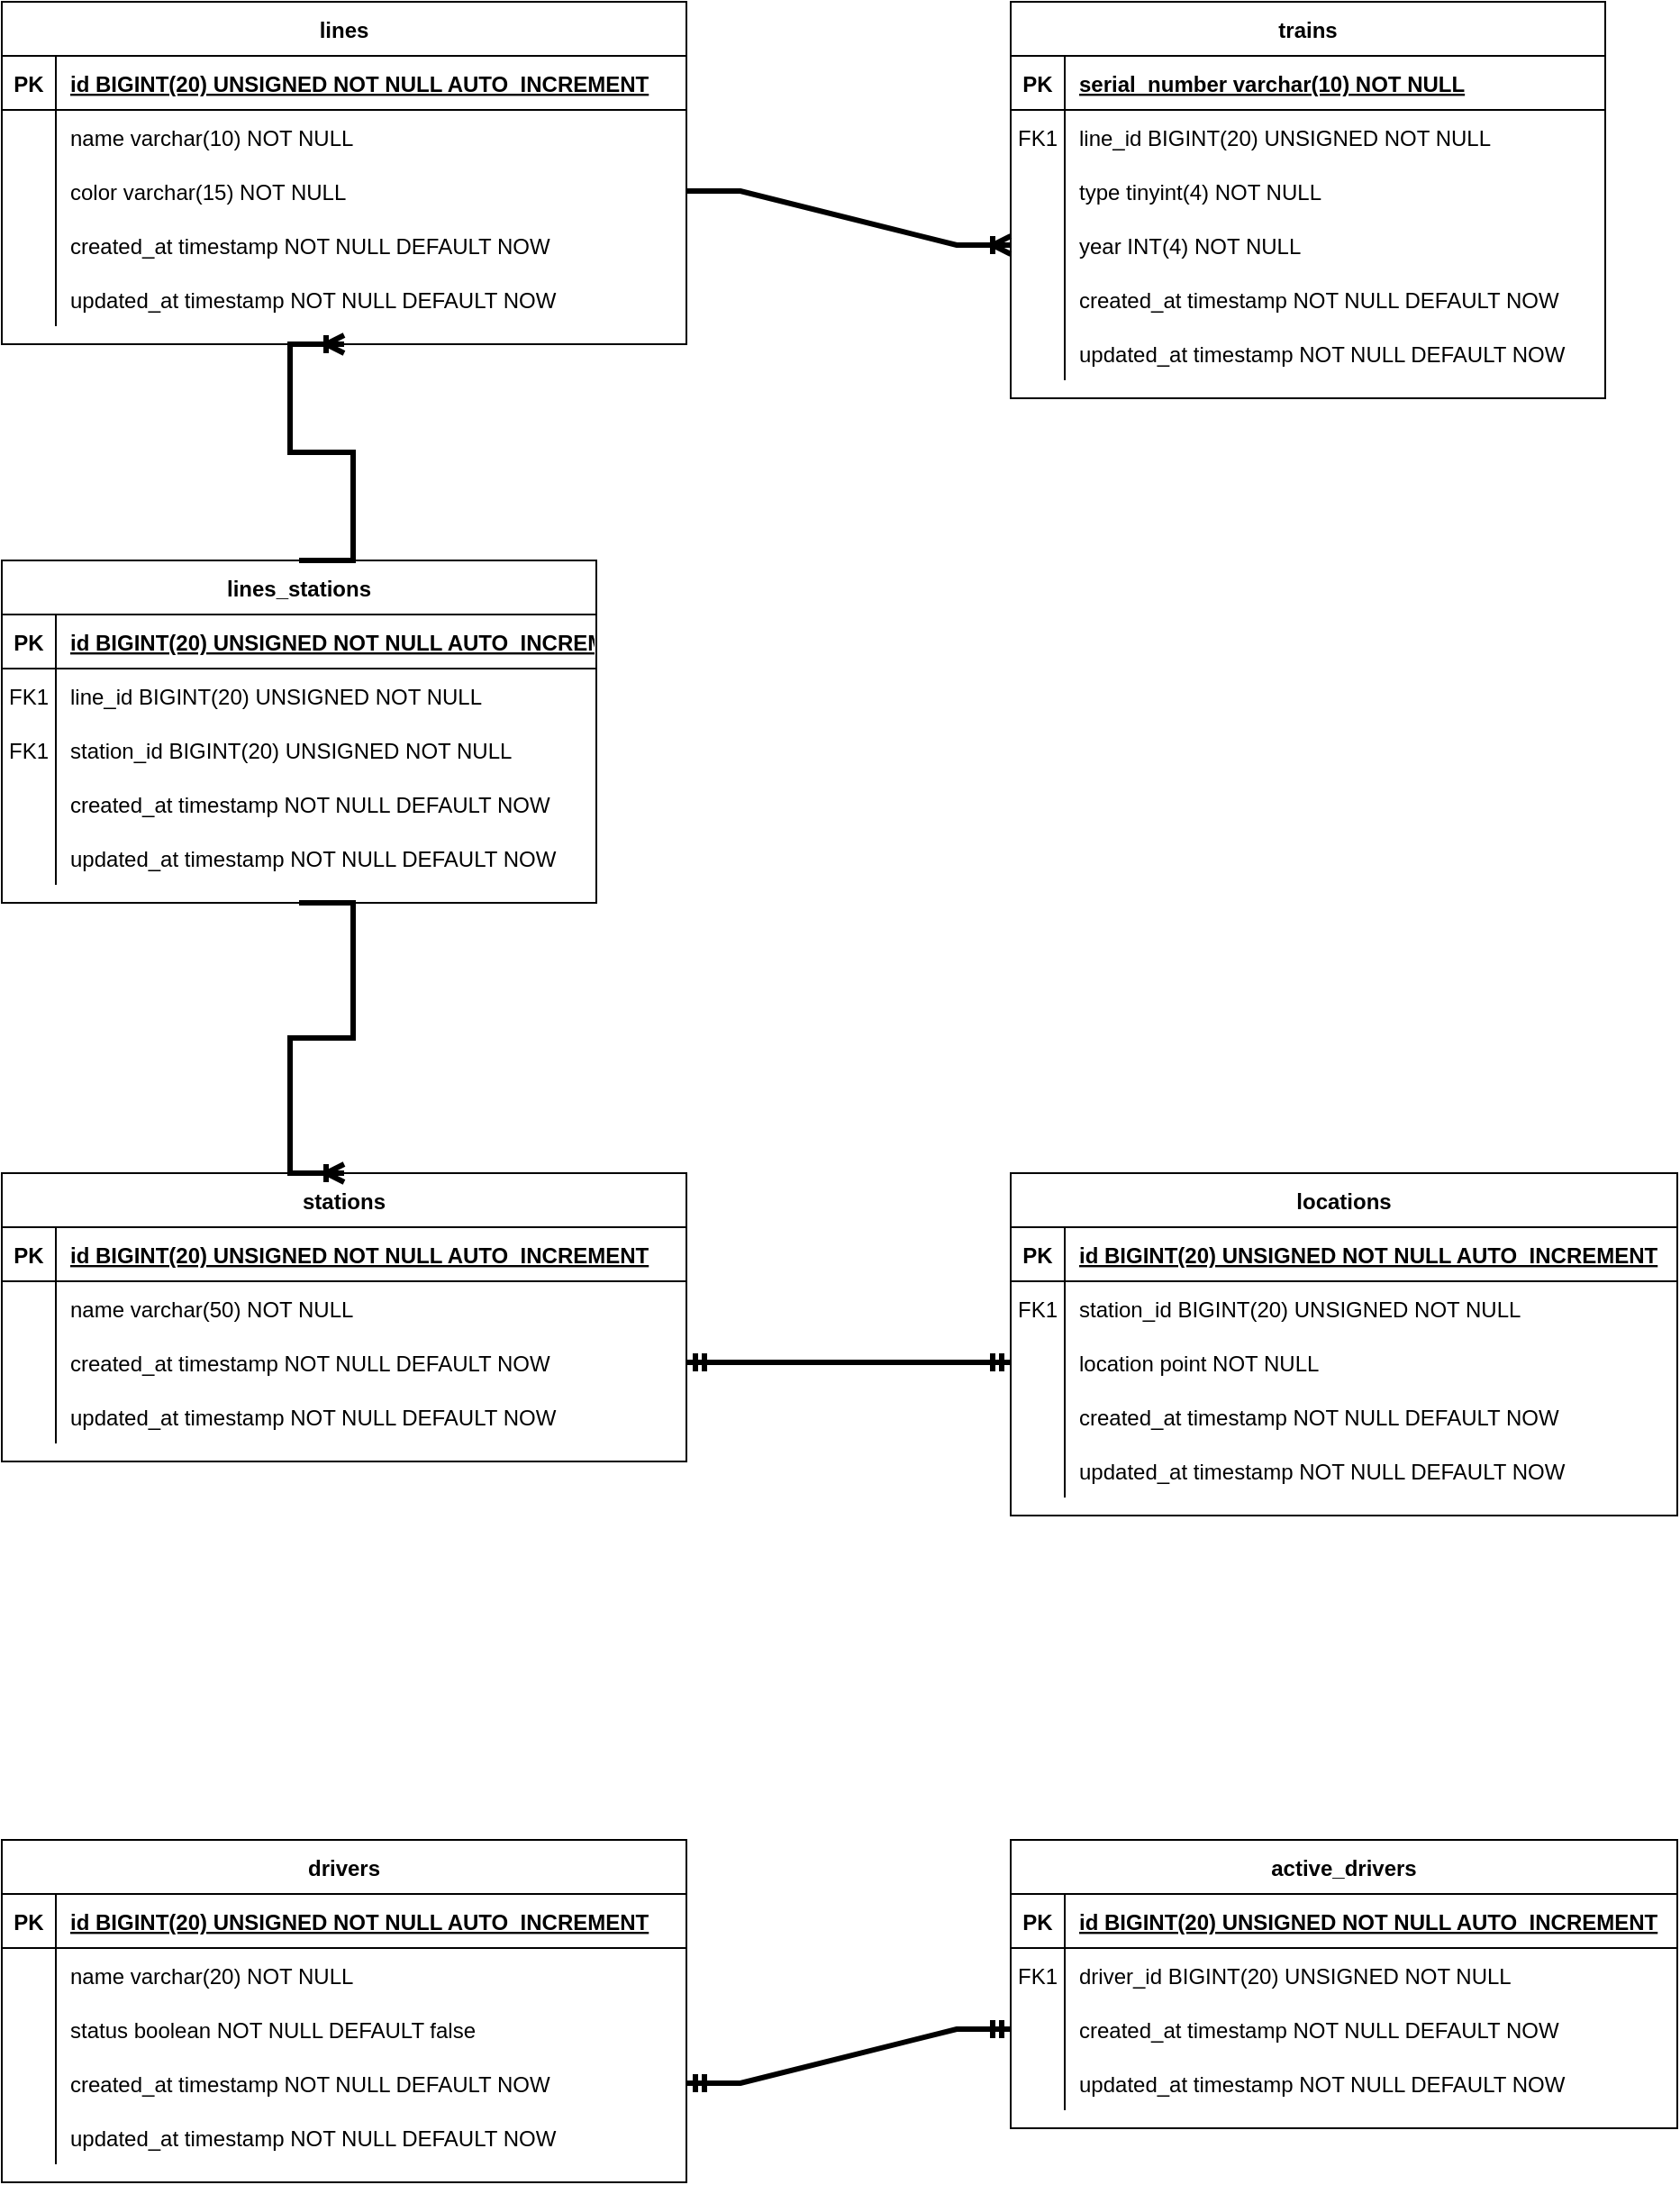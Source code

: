 <mxfile version="20.2.2" type="device"><diagram id="R2lEEEUBdFMjLlhIrx00" name="Page-1"><mxGraphModel dx="1209" dy="705" grid="1" gridSize="10" guides="1" tooltips="1" connect="1" arrows="1" fold="1" page="1" pageScale="1" pageWidth="850" pageHeight="1100" math="0" shadow="0" extFonts="Permanent Marker^https://fonts.googleapis.com/css?family=Permanent+Marker"><root><mxCell id="0"/><mxCell id="1" parent="0"/><mxCell id="G13ROvfXZyw4YqLtGmLJ-1" value="lines" style="shape=table;startSize=30;container=1;collapsible=1;childLayout=tableLayout;fixedRows=1;rowLines=0;fontStyle=1;align=center;resizeLast=1;" vertex="1" parent="1"><mxGeometry x="440" y="160" width="380" height="190" as="geometry"/></mxCell><mxCell id="G13ROvfXZyw4YqLtGmLJ-2" value="" style="shape=partialRectangle;collapsible=0;dropTarget=0;pointerEvents=0;fillColor=none;points=[[0,0.5],[1,0.5]];portConstraint=eastwest;top=0;left=0;right=0;bottom=1;" vertex="1" parent="G13ROvfXZyw4YqLtGmLJ-1"><mxGeometry y="30" width="380" height="30" as="geometry"/></mxCell><mxCell id="G13ROvfXZyw4YqLtGmLJ-3" value="PK" style="shape=partialRectangle;overflow=hidden;connectable=0;fillColor=none;top=0;left=0;bottom=0;right=0;fontStyle=1;" vertex="1" parent="G13ROvfXZyw4YqLtGmLJ-2"><mxGeometry width="30" height="30" as="geometry"><mxRectangle width="30" height="30" as="alternateBounds"/></mxGeometry></mxCell><mxCell id="G13ROvfXZyw4YqLtGmLJ-4" value="id BIGINT(20) UNSIGNED NOT NULL AUTO_INCREMENT" style="shape=partialRectangle;overflow=hidden;connectable=0;fillColor=none;top=0;left=0;bottom=0;right=0;align=left;spacingLeft=6;fontStyle=5;" vertex="1" parent="G13ROvfXZyw4YqLtGmLJ-2"><mxGeometry x="30" width="350" height="30" as="geometry"><mxRectangle width="350" height="30" as="alternateBounds"/></mxGeometry></mxCell><mxCell id="G13ROvfXZyw4YqLtGmLJ-5" value="" style="shape=partialRectangle;collapsible=0;dropTarget=0;pointerEvents=0;fillColor=none;points=[[0,0.5],[1,0.5]];portConstraint=eastwest;top=0;left=0;right=0;bottom=0;" vertex="1" parent="G13ROvfXZyw4YqLtGmLJ-1"><mxGeometry y="60" width="380" height="30" as="geometry"/></mxCell><mxCell id="G13ROvfXZyw4YqLtGmLJ-6" value="" style="shape=partialRectangle;overflow=hidden;connectable=0;fillColor=none;top=0;left=0;bottom=0;right=0;" vertex="1" parent="G13ROvfXZyw4YqLtGmLJ-5"><mxGeometry width="30" height="30" as="geometry"><mxRectangle width="30" height="30" as="alternateBounds"/></mxGeometry></mxCell><mxCell id="G13ROvfXZyw4YqLtGmLJ-7" value="name varchar(10) NOT NULL" style="shape=partialRectangle;overflow=hidden;connectable=0;fillColor=none;top=0;left=0;bottom=0;right=0;align=left;spacingLeft=6;" vertex="1" parent="G13ROvfXZyw4YqLtGmLJ-5"><mxGeometry x="30" width="350" height="30" as="geometry"><mxRectangle width="350" height="30" as="alternateBounds"/></mxGeometry></mxCell><mxCell id="G13ROvfXZyw4YqLtGmLJ-8" value="" style="shape=partialRectangle;collapsible=0;dropTarget=0;pointerEvents=0;fillColor=none;points=[[0,0.5],[1,0.5]];portConstraint=eastwest;top=0;left=0;right=0;bottom=0;" vertex="1" parent="G13ROvfXZyw4YqLtGmLJ-1"><mxGeometry y="90" width="380" height="30" as="geometry"/></mxCell><mxCell id="G13ROvfXZyw4YqLtGmLJ-9" value="" style="shape=partialRectangle;overflow=hidden;connectable=0;fillColor=none;top=0;left=0;bottom=0;right=0;" vertex="1" parent="G13ROvfXZyw4YqLtGmLJ-8"><mxGeometry width="30" height="30" as="geometry"><mxRectangle width="30" height="30" as="alternateBounds"/></mxGeometry></mxCell><mxCell id="G13ROvfXZyw4YqLtGmLJ-10" value="color varchar(15) NOT NULL" style="shape=partialRectangle;overflow=hidden;connectable=0;fillColor=none;top=0;left=0;bottom=0;right=0;align=left;spacingLeft=6;" vertex="1" parent="G13ROvfXZyw4YqLtGmLJ-8"><mxGeometry x="30" width="350" height="30" as="geometry"><mxRectangle width="350" height="30" as="alternateBounds"/></mxGeometry></mxCell><mxCell id="G13ROvfXZyw4YqLtGmLJ-11" value="" style="shape=partialRectangle;collapsible=0;dropTarget=0;pointerEvents=0;fillColor=none;points=[[0,0.5],[1,0.5]];portConstraint=eastwest;top=0;left=0;right=0;bottom=0;" vertex="1" parent="G13ROvfXZyw4YqLtGmLJ-1"><mxGeometry y="120" width="380" height="30" as="geometry"/></mxCell><mxCell id="G13ROvfXZyw4YqLtGmLJ-12" value="" style="shape=partialRectangle;overflow=hidden;connectable=0;fillColor=none;top=0;left=0;bottom=0;right=0;" vertex="1" parent="G13ROvfXZyw4YqLtGmLJ-11"><mxGeometry width="30" height="30" as="geometry"><mxRectangle width="30" height="30" as="alternateBounds"/></mxGeometry></mxCell><mxCell id="G13ROvfXZyw4YqLtGmLJ-13" value="created_at timestamp NOT NULL DEFAULT NOW" style="shape=partialRectangle;overflow=hidden;connectable=0;fillColor=none;top=0;left=0;bottom=0;right=0;align=left;spacingLeft=6;" vertex="1" parent="G13ROvfXZyw4YqLtGmLJ-11"><mxGeometry x="30" width="350" height="30" as="geometry"><mxRectangle width="350" height="30" as="alternateBounds"/></mxGeometry></mxCell><mxCell id="G13ROvfXZyw4YqLtGmLJ-14" value="" style="shape=partialRectangle;collapsible=0;dropTarget=0;pointerEvents=0;fillColor=none;points=[[0,0.5],[1,0.5]];portConstraint=eastwest;top=0;left=0;right=0;bottom=0;" vertex="1" parent="G13ROvfXZyw4YqLtGmLJ-1"><mxGeometry y="150" width="380" height="30" as="geometry"/></mxCell><mxCell id="G13ROvfXZyw4YqLtGmLJ-15" value="" style="shape=partialRectangle;overflow=hidden;connectable=0;fillColor=none;top=0;left=0;bottom=0;right=0;" vertex="1" parent="G13ROvfXZyw4YqLtGmLJ-14"><mxGeometry width="30" height="30" as="geometry"><mxRectangle width="30" height="30" as="alternateBounds"/></mxGeometry></mxCell><mxCell id="G13ROvfXZyw4YqLtGmLJ-16" value="updated_at timestamp NOT NULL DEFAULT NOW" style="shape=partialRectangle;overflow=hidden;connectable=0;fillColor=none;top=0;left=0;bottom=0;right=0;align=left;spacingLeft=6;" vertex="1" parent="G13ROvfXZyw4YqLtGmLJ-14"><mxGeometry x="30" width="350" height="30" as="geometry"><mxRectangle width="350" height="30" as="alternateBounds"/></mxGeometry></mxCell><mxCell id="G13ROvfXZyw4YqLtGmLJ-17" value="trains" style="shape=table;startSize=30;container=1;collapsible=1;childLayout=tableLayout;fixedRows=1;rowLines=0;fontStyle=1;align=center;resizeLast=1;" vertex="1" parent="1"><mxGeometry x="1000" y="160" width="330" height="220" as="geometry"/></mxCell><mxCell id="G13ROvfXZyw4YqLtGmLJ-18" value="" style="shape=partialRectangle;collapsible=0;dropTarget=0;pointerEvents=0;fillColor=none;points=[[0,0.5],[1,0.5]];portConstraint=eastwest;top=0;left=0;right=0;bottom=1;" vertex="1" parent="G13ROvfXZyw4YqLtGmLJ-17"><mxGeometry y="30" width="330" height="30" as="geometry"/></mxCell><mxCell id="G13ROvfXZyw4YqLtGmLJ-19" value="PK" style="shape=partialRectangle;overflow=hidden;connectable=0;fillColor=none;top=0;left=0;bottom=0;right=0;fontStyle=1;" vertex="1" parent="G13ROvfXZyw4YqLtGmLJ-18"><mxGeometry width="30" height="30" as="geometry"><mxRectangle width="30" height="30" as="alternateBounds"/></mxGeometry></mxCell><mxCell id="G13ROvfXZyw4YqLtGmLJ-20" value="serial_number varchar(10) NOT NULL " style="shape=partialRectangle;overflow=hidden;connectable=0;fillColor=none;top=0;left=0;bottom=0;right=0;align=left;spacingLeft=6;fontStyle=5;" vertex="1" parent="G13ROvfXZyw4YqLtGmLJ-18"><mxGeometry x="30" width="300" height="30" as="geometry"><mxRectangle width="300" height="30" as="alternateBounds"/></mxGeometry></mxCell><mxCell id="G13ROvfXZyw4YqLtGmLJ-21" value="" style="shape=partialRectangle;collapsible=0;dropTarget=0;pointerEvents=0;fillColor=none;points=[[0,0.5],[1,0.5]];portConstraint=eastwest;top=0;left=0;right=0;bottom=0;" vertex="1" parent="G13ROvfXZyw4YqLtGmLJ-17"><mxGeometry y="60" width="330" height="30" as="geometry"/></mxCell><mxCell id="G13ROvfXZyw4YqLtGmLJ-22" value="FK1" style="shape=partialRectangle;overflow=hidden;connectable=0;fillColor=none;top=0;left=0;bottom=0;right=0;" vertex="1" parent="G13ROvfXZyw4YqLtGmLJ-21"><mxGeometry width="30" height="30" as="geometry"><mxRectangle width="30" height="30" as="alternateBounds"/></mxGeometry></mxCell><mxCell id="G13ROvfXZyw4YqLtGmLJ-23" value="line_id BIGINT(20) UNSIGNED NOT NULL" style="shape=partialRectangle;overflow=hidden;connectable=0;fillColor=none;top=0;left=0;bottom=0;right=0;align=left;spacingLeft=6;" vertex="1" parent="G13ROvfXZyw4YqLtGmLJ-21"><mxGeometry x="30" width="300" height="30" as="geometry"><mxRectangle width="300" height="30" as="alternateBounds"/></mxGeometry></mxCell><mxCell id="G13ROvfXZyw4YqLtGmLJ-24" value="" style="shape=partialRectangle;collapsible=0;dropTarget=0;pointerEvents=0;fillColor=none;points=[[0,0.5],[1,0.5]];portConstraint=eastwest;top=0;left=0;right=0;bottom=0;" vertex="1" parent="G13ROvfXZyw4YqLtGmLJ-17"><mxGeometry y="90" width="330" height="30" as="geometry"/></mxCell><mxCell id="G13ROvfXZyw4YqLtGmLJ-25" value="" style="shape=partialRectangle;overflow=hidden;connectable=0;fillColor=none;top=0;left=0;bottom=0;right=0;" vertex="1" parent="G13ROvfXZyw4YqLtGmLJ-24"><mxGeometry width="30" height="30" as="geometry"><mxRectangle width="30" height="30" as="alternateBounds"/></mxGeometry></mxCell><mxCell id="G13ROvfXZyw4YqLtGmLJ-26" value="type tinyint(4) NOT NULL" style="shape=partialRectangle;overflow=hidden;connectable=0;fillColor=none;top=0;left=0;bottom=0;right=0;align=left;spacingLeft=6;" vertex="1" parent="G13ROvfXZyw4YqLtGmLJ-24"><mxGeometry x="30" width="300" height="30" as="geometry"><mxRectangle width="300" height="30" as="alternateBounds"/></mxGeometry></mxCell><mxCell id="G13ROvfXZyw4YqLtGmLJ-30" value="" style="shape=partialRectangle;collapsible=0;dropTarget=0;pointerEvents=0;fillColor=none;points=[[0,0.5],[1,0.5]];portConstraint=eastwest;top=0;left=0;right=0;bottom=0;" vertex="1" parent="G13ROvfXZyw4YqLtGmLJ-17"><mxGeometry y="120" width="330" height="30" as="geometry"/></mxCell><mxCell id="G13ROvfXZyw4YqLtGmLJ-31" value="" style="shape=partialRectangle;overflow=hidden;connectable=0;fillColor=none;top=0;left=0;bottom=0;right=0;" vertex="1" parent="G13ROvfXZyw4YqLtGmLJ-30"><mxGeometry width="30" height="30" as="geometry"><mxRectangle width="30" height="30" as="alternateBounds"/></mxGeometry></mxCell><mxCell id="G13ROvfXZyw4YqLtGmLJ-32" value="year INT(4) NOT NULL" style="shape=partialRectangle;overflow=hidden;connectable=0;fillColor=none;top=0;left=0;bottom=0;right=0;align=left;spacingLeft=6;" vertex="1" parent="G13ROvfXZyw4YqLtGmLJ-30"><mxGeometry x="30" width="300" height="30" as="geometry"><mxRectangle width="300" height="30" as="alternateBounds"/></mxGeometry></mxCell><mxCell id="G13ROvfXZyw4YqLtGmLJ-33" value="" style="shape=partialRectangle;collapsible=0;dropTarget=0;pointerEvents=0;fillColor=none;points=[[0,0.5],[1,0.5]];portConstraint=eastwest;top=0;left=0;right=0;bottom=0;" vertex="1" parent="G13ROvfXZyw4YqLtGmLJ-17"><mxGeometry y="150" width="330" height="30" as="geometry"/></mxCell><mxCell id="G13ROvfXZyw4YqLtGmLJ-34" value="" style="shape=partialRectangle;overflow=hidden;connectable=0;fillColor=none;top=0;left=0;bottom=0;right=0;" vertex="1" parent="G13ROvfXZyw4YqLtGmLJ-33"><mxGeometry width="30" height="30" as="geometry"><mxRectangle width="30" height="30" as="alternateBounds"/></mxGeometry></mxCell><mxCell id="G13ROvfXZyw4YqLtGmLJ-35" value="created_at timestamp NOT NULL DEFAULT NOW" style="shape=partialRectangle;overflow=hidden;connectable=0;fillColor=none;top=0;left=0;bottom=0;right=0;align=left;spacingLeft=6;" vertex="1" parent="G13ROvfXZyw4YqLtGmLJ-33"><mxGeometry x="30" width="300" height="30" as="geometry"><mxRectangle width="300" height="30" as="alternateBounds"/></mxGeometry></mxCell><mxCell id="G13ROvfXZyw4YqLtGmLJ-36" value="" style="shape=partialRectangle;collapsible=0;dropTarget=0;pointerEvents=0;fillColor=none;points=[[0,0.5],[1,0.5]];portConstraint=eastwest;top=0;left=0;right=0;bottom=0;" vertex="1" parent="G13ROvfXZyw4YqLtGmLJ-17"><mxGeometry y="180" width="330" height="30" as="geometry"/></mxCell><mxCell id="G13ROvfXZyw4YqLtGmLJ-37" value="" style="shape=partialRectangle;overflow=hidden;connectable=0;fillColor=none;top=0;left=0;bottom=0;right=0;" vertex="1" parent="G13ROvfXZyw4YqLtGmLJ-36"><mxGeometry width="30" height="30" as="geometry"><mxRectangle width="30" height="30" as="alternateBounds"/></mxGeometry></mxCell><mxCell id="G13ROvfXZyw4YqLtGmLJ-38" value="updated_at timestamp NOT NULL DEFAULT NOW" style="shape=partialRectangle;overflow=hidden;connectable=0;fillColor=none;top=0;left=0;bottom=0;right=0;align=left;spacingLeft=6;" vertex="1" parent="G13ROvfXZyw4YqLtGmLJ-36"><mxGeometry x="30" width="300" height="30" as="geometry"><mxRectangle width="300" height="30" as="alternateBounds"/></mxGeometry></mxCell><mxCell id="G13ROvfXZyw4YqLtGmLJ-77" value="stations" style="shape=table;startSize=30;container=1;collapsible=1;childLayout=tableLayout;fixedRows=1;rowLines=0;fontStyle=1;align=center;resizeLast=1;" vertex="1" parent="1"><mxGeometry x="440" y="810" width="380" height="160.0" as="geometry"/></mxCell><mxCell id="G13ROvfXZyw4YqLtGmLJ-78" value="" style="shape=partialRectangle;collapsible=0;dropTarget=0;pointerEvents=0;fillColor=none;points=[[0,0.5],[1,0.5]];portConstraint=eastwest;top=0;left=0;right=0;bottom=1;" vertex="1" parent="G13ROvfXZyw4YqLtGmLJ-77"><mxGeometry y="30" width="380" height="30" as="geometry"/></mxCell><mxCell id="G13ROvfXZyw4YqLtGmLJ-79" value="PK" style="shape=partialRectangle;overflow=hidden;connectable=0;fillColor=none;top=0;left=0;bottom=0;right=0;fontStyle=1;" vertex="1" parent="G13ROvfXZyw4YqLtGmLJ-78"><mxGeometry width="30" height="30" as="geometry"><mxRectangle width="30" height="30" as="alternateBounds"/></mxGeometry></mxCell><mxCell id="G13ROvfXZyw4YqLtGmLJ-80" value="id BIGINT(20) UNSIGNED NOT NULL AUTO_INCREMENT" style="shape=partialRectangle;overflow=hidden;connectable=0;fillColor=none;top=0;left=0;bottom=0;right=0;align=left;spacingLeft=6;fontStyle=5;" vertex="1" parent="G13ROvfXZyw4YqLtGmLJ-78"><mxGeometry x="30" width="350" height="30" as="geometry"><mxRectangle width="350" height="30" as="alternateBounds"/></mxGeometry></mxCell><mxCell id="G13ROvfXZyw4YqLtGmLJ-81" value="" style="shape=partialRectangle;collapsible=0;dropTarget=0;pointerEvents=0;fillColor=none;points=[[0,0.5],[1,0.5]];portConstraint=eastwest;top=0;left=0;right=0;bottom=0;" vertex="1" parent="G13ROvfXZyw4YqLtGmLJ-77"><mxGeometry y="60" width="380" height="30" as="geometry"/></mxCell><mxCell id="G13ROvfXZyw4YqLtGmLJ-82" value="" style="shape=partialRectangle;overflow=hidden;connectable=0;fillColor=none;top=0;left=0;bottom=0;right=0;" vertex="1" parent="G13ROvfXZyw4YqLtGmLJ-81"><mxGeometry width="30" height="30" as="geometry"><mxRectangle width="30" height="30" as="alternateBounds"/></mxGeometry></mxCell><mxCell id="G13ROvfXZyw4YqLtGmLJ-83" value="name varchar(50) NOT NULL" style="shape=partialRectangle;overflow=hidden;connectable=0;fillColor=none;top=0;left=0;bottom=0;right=0;align=left;spacingLeft=6;" vertex="1" parent="G13ROvfXZyw4YqLtGmLJ-81"><mxGeometry x="30" width="350" height="30" as="geometry"><mxRectangle width="350" height="30" as="alternateBounds"/></mxGeometry></mxCell><mxCell id="G13ROvfXZyw4YqLtGmLJ-87" value="" style="shape=partialRectangle;collapsible=0;dropTarget=0;pointerEvents=0;fillColor=none;points=[[0,0.5],[1,0.5]];portConstraint=eastwest;top=0;left=0;right=0;bottom=0;" vertex="1" parent="G13ROvfXZyw4YqLtGmLJ-77"><mxGeometry y="90" width="380" height="30" as="geometry"/></mxCell><mxCell id="G13ROvfXZyw4YqLtGmLJ-88" value="" style="shape=partialRectangle;overflow=hidden;connectable=0;fillColor=none;top=0;left=0;bottom=0;right=0;" vertex="1" parent="G13ROvfXZyw4YqLtGmLJ-87"><mxGeometry width="30" height="30" as="geometry"><mxRectangle width="30" height="30" as="alternateBounds"/></mxGeometry></mxCell><mxCell id="G13ROvfXZyw4YqLtGmLJ-89" value="created_at timestamp NOT NULL DEFAULT NOW" style="shape=partialRectangle;overflow=hidden;connectable=0;fillColor=none;top=0;left=0;bottom=0;right=0;align=left;spacingLeft=6;" vertex="1" parent="G13ROvfXZyw4YqLtGmLJ-87"><mxGeometry x="30" width="350" height="30" as="geometry"><mxRectangle width="350" height="30" as="alternateBounds"/></mxGeometry></mxCell><mxCell id="G13ROvfXZyw4YqLtGmLJ-90" value="" style="shape=partialRectangle;collapsible=0;dropTarget=0;pointerEvents=0;fillColor=none;points=[[0,0.5],[1,0.5]];portConstraint=eastwest;top=0;left=0;right=0;bottom=0;" vertex="1" parent="G13ROvfXZyw4YqLtGmLJ-77"><mxGeometry y="120" width="380" height="30" as="geometry"/></mxCell><mxCell id="G13ROvfXZyw4YqLtGmLJ-91" value="" style="shape=partialRectangle;overflow=hidden;connectable=0;fillColor=none;top=0;left=0;bottom=0;right=0;" vertex="1" parent="G13ROvfXZyw4YqLtGmLJ-90"><mxGeometry width="30" height="30" as="geometry"><mxRectangle width="30" height="30" as="alternateBounds"/></mxGeometry></mxCell><mxCell id="G13ROvfXZyw4YqLtGmLJ-92" value="updated_at timestamp NOT NULL DEFAULT NOW" style="shape=partialRectangle;overflow=hidden;connectable=0;fillColor=none;top=0;left=0;bottom=0;right=0;align=left;spacingLeft=6;" vertex="1" parent="G13ROvfXZyw4YqLtGmLJ-90"><mxGeometry x="30" width="350" height="30" as="geometry"><mxRectangle width="350" height="30" as="alternateBounds"/></mxGeometry></mxCell><mxCell id="G13ROvfXZyw4YqLtGmLJ-93" value="locations" style="shape=table;startSize=30;container=1;collapsible=1;childLayout=tableLayout;fixedRows=1;rowLines=0;fontStyle=1;align=center;resizeLast=1;" vertex="1" parent="1"><mxGeometry x="1000" y="810" width="370" height="190" as="geometry"/></mxCell><mxCell id="G13ROvfXZyw4YqLtGmLJ-94" value="" style="shape=partialRectangle;collapsible=0;dropTarget=0;pointerEvents=0;fillColor=none;points=[[0,0.5],[1,0.5]];portConstraint=eastwest;top=0;left=0;right=0;bottom=1;" vertex="1" parent="G13ROvfXZyw4YqLtGmLJ-93"><mxGeometry y="30" width="370" height="30" as="geometry"/></mxCell><mxCell id="G13ROvfXZyw4YqLtGmLJ-95" value="PK" style="shape=partialRectangle;overflow=hidden;connectable=0;fillColor=none;top=0;left=0;bottom=0;right=0;fontStyle=1;" vertex="1" parent="G13ROvfXZyw4YqLtGmLJ-94"><mxGeometry width="30" height="30" as="geometry"><mxRectangle width="30" height="30" as="alternateBounds"/></mxGeometry></mxCell><mxCell id="G13ROvfXZyw4YqLtGmLJ-96" value="id BIGINT(20) UNSIGNED NOT NULL AUTO_INCREMENT" style="shape=partialRectangle;overflow=hidden;connectable=0;fillColor=none;top=0;left=0;bottom=0;right=0;align=left;spacingLeft=6;fontStyle=5;" vertex="1" parent="G13ROvfXZyw4YqLtGmLJ-94"><mxGeometry x="30" width="340" height="30" as="geometry"><mxRectangle width="340" height="30" as="alternateBounds"/></mxGeometry></mxCell><mxCell id="G13ROvfXZyw4YqLtGmLJ-97" value="" style="shape=partialRectangle;collapsible=0;dropTarget=0;pointerEvents=0;fillColor=none;points=[[0,0.5],[1,0.5]];portConstraint=eastwest;top=0;left=0;right=0;bottom=0;" vertex="1" parent="G13ROvfXZyw4YqLtGmLJ-93"><mxGeometry y="60" width="370" height="30" as="geometry"/></mxCell><mxCell id="G13ROvfXZyw4YqLtGmLJ-98" value="FK1" style="shape=partialRectangle;overflow=hidden;connectable=0;fillColor=none;top=0;left=0;bottom=0;right=0;" vertex="1" parent="G13ROvfXZyw4YqLtGmLJ-97"><mxGeometry width="30" height="30" as="geometry"><mxRectangle width="30" height="30" as="alternateBounds"/></mxGeometry></mxCell><mxCell id="G13ROvfXZyw4YqLtGmLJ-99" value="station_id BIGINT(20) UNSIGNED NOT NULL" style="shape=partialRectangle;overflow=hidden;connectable=0;fillColor=none;top=0;left=0;bottom=0;right=0;align=left;spacingLeft=6;" vertex="1" parent="G13ROvfXZyw4YqLtGmLJ-97"><mxGeometry x="30" width="340" height="30" as="geometry"><mxRectangle width="340" height="30" as="alternateBounds"/></mxGeometry></mxCell><mxCell id="G13ROvfXZyw4YqLtGmLJ-100" value="" style="shape=partialRectangle;collapsible=0;dropTarget=0;pointerEvents=0;fillColor=none;points=[[0,0.5],[1,0.5]];portConstraint=eastwest;top=0;left=0;right=0;bottom=0;" vertex="1" parent="G13ROvfXZyw4YqLtGmLJ-93"><mxGeometry y="90" width="370" height="30" as="geometry"/></mxCell><mxCell id="G13ROvfXZyw4YqLtGmLJ-101" value="" style="shape=partialRectangle;overflow=hidden;connectable=0;fillColor=none;top=0;left=0;bottom=0;right=0;" vertex="1" parent="G13ROvfXZyw4YqLtGmLJ-100"><mxGeometry width="30" height="30" as="geometry"><mxRectangle width="30" height="30" as="alternateBounds"/></mxGeometry></mxCell><mxCell id="G13ROvfXZyw4YqLtGmLJ-102" value="location point NOT NULL" style="shape=partialRectangle;overflow=hidden;connectable=0;fillColor=none;top=0;left=0;bottom=0;right=0;align=left;spacingLeft=6;" vertex="1" parent="G13ROvfXZyw4YqLtGmLJ-100"><mxGeometry x="30" width="340" height="30" as="geometry"><mxRectangle width="340" height="30" as="alternateBounds"/></mxGeometry></mxCell><mxCell id="G13ROvfXZyw4YqLtGmLJ-106" value="" style="shape=partialRectangle;collapsible=0;dropTarget=0;pointerEvents=0;fillColor=none;points=[[0,0.5],[1,0.5]];portConstraint=eastwest;top=0;left=0;right=0;bottom=0;" vertex="1" parent="G13ROvfXZyw4YqLtGmLJ-93"><mxGeometry y="120" width="370" height="30" as="geometry"/></mxCell><mxCell id="G13ROvfXZyw4YqLtGmLJ-107" value="" style="shape=partialRectangle;overflow=hidden;connectable=0;fillColor=none;top=0;left=0;bottom=0;right=0;" vertex="1" parent="G13ROvfXZyw4YqLtGmLJ-106"><mxGeometry width="30" height="30" as="geometry"><mxRectangle width="30" height="30" as="alternateBounds"/></mxGeometry></mxCell><mxCell id="G13ROvfXZyw4YqLtGmLJ-108" value="created_at timestamp NOT NULL DEFAULT NOW" style="shape=partialRectangle;overflow=hidden;connectable=0;fillColor=none;top=0;left=0;bottom=0;right=0;align=left;spacingLeft=6;" vertex="1" parent="G13ROvfXZyw4YqLtGmLJ-106"><mxGeometry x="30" width="340" height="30" as="geometry"><mxRectangle width="340" height="30" as="alternateBounds"/></mxGeometry></mxCell><mxCell id="G13ROvfXZyw4YqLtGmLJ-109" value="" style="shape=partialRectangle;collapsible=0;dropTarget=0;pointerEvents=0;fillColor=none;points=[[0,0.5],[1,0.5]];portConstraint=eastwest;top=0;left=0;right=0;bottom=0;" vertex="1" parent="G13ROvfXZyw4YqLtGmLJ-93"><mxGeometry y="150" width="370" height="30" as="geometry"/></mxCell><mxCell id="G13ROvfXZyw4YqLtGmLJ-110" value="" style="shape=partialRectangle;overflow=hidden;connectable=0;fillColor=none;top=0;left=0;bottom=0;right=0;" vertex="1" parent="G13ROvfXZyw4YqLtGmLJ-109"><mxGeometry width="30" height="30" as="geometry"><mxRectangle width="30" height="30" as="alternateBounds"/></mxGeometry></mxCell><mxCell id="G13ROvfXZyw4YqLtGmLJ-111" value="updated_at timestamp NOT NULL DEFAULT NOW" style="shape=partialRectangle;overflow=hidden;connectable=0;fillColor=none;top=0;left=0;bottom=0;right=0;align=left;spacingLeft=6;" vertex="1" parent="G13ROvfXZyw4YqLtGmLJ-109"><mxGeometry x="30" width="340" height="30" as="geometry"><mxRectangle width="340" height="30" as="alternateBounds"/></mxGeometry></mxCell><mxCell id="G13ROvfXZyw4YqLtGmLJ-112" value="drivers" style="shape=table;startSize=30;container=1;collapsible=1;childLayout=tableLayout;fixedRows=1;rowLines=0;fontStyle=1;align=center;resizeLast=1;" vertex="1" parent="1"><mxGeometry x="440" y="1180" width="380" height="190.0" as="geometry"/></mxCell><mxCell id="G13ROvfXZyw4YqLtGmLJ-113" value="" style="shape=partialRectangle;collapsible=0;dropTarget=0;pointerEvents=0;fillColor=none;points=[[0,0.5],[1,0.5]];portConstraint=eastwest;top=0;left=0;right=0;bottom=1;" vertex="1" parent="G13ROvfXZyw4YqLtGmLJ-112"><mxGeometry y="30" width="380" height="30" as="geometry"/></mxCell><mxCell id="G13ROvfXZyw4YqLtGmLJ-114" value="PK" style="shape=partialRectangle;overflow=hidden;connectable=0;fillColor=none;top=0;left=0;bottom=0;right=0;fontStyle=1;" vertex="1" parent="G13ROvfXZyw4YqLtGmLJ-113"><mxGeometry width="30" height="30" as="geometry"><mxRectangle width="30" height="30" as="alternateBounds"/></mxGeometry></mxCell><mxCell id="G13ROvfXZyw4YqLtGmLJ-115" value="id BIGINT(20) UNSIGNED NOT NULL AUTO_INCREMENT" style="shape=partialRectangle;overflow=hidden;connectable=0;fillColor=none;top=0;left=0;bottom=0;right=0;align=left;spacingLeft=6;fontStyle=5;" vertex="1" parent="G13ROvfXZyw4YqLtGmLJ-113"><mxGeometry x="30" width="350" height="30" as="geometry"><mxRectangle width="350" height="30" as="alternateBounds"/></mxGeometry></mxCell><mxCell id="G13ROvfXZyw4YqLtGmLJ-116" value="" style="shape=partialRectangle;collapsible=0;dropTarget=0;pointerEvents=0;fillColor=none;points=[[0,0.5],[1,0.5]];portConstraint=eastwest;top=0;left=0;right=0;bottom=0;" vertex="1" parent="G13ROvfXZyw4YqLtGmLJ-112"><mxGeometry y="60" width="380" height="30" as="geometry"/></mxCell><mxCell id="G13ROvfXZyw4YqLtGmLJ-117" value="" style="shape=partialRectangle;overflow=hidden;connectable=0;fillColor=none;top=0;left=0;bottom=0;right=0;" vertex="1" parent="G13ROvfXZyw4YqLtGmLJ-116"><mxGeometry width="30" height="30" as="geometry"><mxRectangle width="30" height="30" as="alternateBounds"/></mxGeometry></mxCell><mxCell id="G13ROvfXZyw4YqLtGmLJ-118" value="name varchar(20) NOT NULL" style="shape=partialRectangle;overflow=hidden;connectable=0;fillColor=none;top=0;left=0;bottom=0;right=0;align=left;spacingLeft=6;" vertex="1" parent="G13ROvfXZyw4YqLtGmLJ-116"><mxGeometry x="30" width="350" height="30" as="geometry"><mxRectangle width="350" height="30" as="alternateBounds"/></mxGeometry></mxCell><mxCell id="G13ROvfXZyw4YqLtGmLJ-125" value="" style="shape=partialRectangle;collapsible=0;dropTarget=0;pointerEvents=0;fillColor=none;points=[[0,0.5],[1,0.5]];portConstraint=eastwest;top=0;left=0;right=0;bottom=0;" vertex="1" parent="G13ROvfXZyw4YqLtGmLJ-112"><mxGeometry y="90" width="380" height="30" as="geometry"/></mxCell><mxCell id="G13ROvfXZyw4YqLtGmLJ-126" value="" style="shape=partialRectangle;overflow=hidden;connectable=0;fillColor=none;top=0;left=0;bottom=0;right=0;" vertex="1" parent="G13ROvfXZyw4YqLtGmLJ-125"><mxGeometry width="30" height="30" as="geometry"><mxRectangle width="30" height="30" as="alternateBounds"/></mxGeometry></mxCell><mxCell id="G13ROvfXZyw4YqLtGmLJ-127" value="status boolean NOT NULL DEFAULT false" style="shape=partialRectangle;overflow=hidden;connectable=0;fillColor=none;top=0;left=0;bottom=0;right=0;align=left;spacingLeft=6;" vertex="1" parent="G13ROvfXZyw4YqLtGmLJ-125"><mxGeometry x="30" width="350" height="30" as="geometry"><mxRectangle width="350" height="30" as="alternateBounds"/></mxGeometry></mxCell><mxCell id="G13ROvfXZyw4YqLtGmLJ-119" value="" style="shape=partialRectangle;collapsible=0;dropTarget=0;pointerEvents=0;fillColor=none;points=[[0,0.5],[1,0.5]];portConstraint=eastwest;top=0;left=0;right=0;bottom=0;" vertex="1" parent="G13ROvfXZyw4YqLtGmLJ-112"><mxGeometry y="120" width="380" height="30" as="geometry"/></mxCell><mxCell id="G13ROvfXZyw4YqLtGmLJ-120" value="" style="shape=partialRectangle;overflow=hidden;connectable=0;fillColor=none;top=0;left=0;bottom=0;right=0;" vertex="1" parent="G13ROvfXZyw4YqLtGmLJ-119"><mxGeometry width="30" height="30" as="geometry"><mxRectangle width="30" height="30" as="alternateBounds"/></mxGeometry></mxCell><mxCell id="G13ROvfXZyw4YqLtGmLJ-121" value="created_at timestamp NOT NULL DEFAULT NOW" style="shape=partialRectangle;overflow=hidden;connectable=0;fillColor=none;top=0;left=0;bottom=0;right=0;align=left;spacingLeft=6;" vertex="1" parent="G13ROvfXZyw4YqLtGmLJ-119"><mxGeometry x="30" width="350" height="30" as="geometry"><mxRectangle width="350" height="30" as="alternateBounds"/></mxGeometry></mxCell><mxCell id="G13ROvfXZyw4YqLtGmLJ-122" value="" style="shape=partialRectangle;collapsible=0;dropTarget=0;pointerEvents=0;fillColor=none;points=[[0,0.5],[1,0.5]];portConstraint=eastwest;top=0;left=0;right=0;bottom=0;" vertex="1" parent="G13ROvfXZyw4YqLtGmLJ-112"><mxGeometry y="150" width="380" height="30" as="geometry"/></mxCell><mxCell id="G13ROvfXZyw4YqLtGmLJ-123" value="" style="shape=partialRectangle;overflow=hidden;connectable=0;fillColor=none;top=0;left=0;bottom=0;right=0;" vertex="1" parent="G13ROvfXZyw4YqLtGmLJ-122"><mxGeometry width="30" height="30" as="geometry"><mxRectangle width="30" height="30" as="alternateBounds"/></mxGeometry></mxCell><mxCell id="G13ROvfXZyw4YqLtGmLJ-124" value="updated_at timestamp NOT NULL DEFAULT NOW" style="shape=partialRectangle;overflow=hidden;connectable=0;fillColor=none;top=0;left=0;bottom=0;right=0;align=left;spacingLeft=6;" vertex="1" parent="G13ROvfXZyw4YqLtGmLJ-122"><mxGeometry x="30" width="350" height="30" as="geometry"><mxRectangle width="350" height="30" as="alternateBounds"/></mxGeometry></mxCell><mxCell id="G13ROvfXZyw4YqLtGmLJ-144" value="active_drivers" style="shape=table;startSize=30;container=1;collapsible=1;childLayout=tableLayout;fixedRows=1;rowLines=0;fontStyle=1;align=center;resizeLast=1;" vertex="1" parent="1"><mxGeometry x="1000" y="1180" width="370" height="160" as="geometry"/></mxCell><mxCell id="G13ROvfXZyw4YqLtGmLJ-145" value="" style="shape=partialRectangle;collapsible=0;dropTarget=0;pointerEvents=0;fillColor=none;points=[[0,0.5],[1,0.5]];portConstraint=eastwest;top=0;left=0;right=0;bottom=1;" vertex="1" parent="G13ROvfXZyw4YqLtGmLJ-144"><mxGeometry y="30" width="370" height="30" as="geometry"/></mxCell><mxCell id="G13ROvfXZyw4YqLtGmLJ-146" value="PK" style="shape=partialRectangle;overflow=hidden;connectable=0;fillColor=none;top=0;left=0;bottom=0;right=0;fontStyle=1;" vertex="1" parent="G13ROvfXZyw4YqLtGmLJ-145"><mxGeometry width="30" height="30" as="geometry"><mxRectangle width="30" height="30" as="alternateBounds"/></mxGeometry></mxCell><mxCell id="G13ROvfXZyw4YqLtGmLJ-147" value="id BIGINT(20) UNSIGNED NOT NULL AUTO_INCREMENT" style="shape=partialRectangle;overflow=hidden;connectable=0;fillColor=none;top=0;left=0;bottom=0;right=0;align=left;spacingLeft=6;fontStyle=5;" vertex="1" parent="G13ROvfXZyw4YqLtGmLJ-145"><mxGeometry x="30" width="340" height="30" as="geometry"><mxRectangle width="340" height="30" as="alternateBounds"/></mxGeometry></mxCell><mxCell id="G13ROvfXZyw4YqLtGmLJ-148" value="" style="shape=partialRectangle;collapsible=0;dropTarget=0;pointerEvents=0;fillColor=none;points=[[0,0.5],[1,0.5]];portConstraint=eastwest;top=0;left=0;right=0;bottom=0;" vertex="1" parent="G13ROvfXZyw4YqLtGmLJ-144"><mxGeometry y="60" width="370" height="30" as="geometry"/></mxCell><mxCell id="G13ROvfXZyw4YqLtGmLJ-149" value="FK1" style="shape=partialRectangle;overflow=hidden;connectable=0;fillColor=none;top=0;left=0;bottom=0;right=0;" vertex="1" parent="G13ROvfXZyw4YqLtGmLJ-148"><mxGeometry width="30" height="30" as="geometry"><mxRectangle width="30" height="30" as="alternateBounds"/></mxGeometry></mxCell><mxCell id="G13ROvfXZyw4YqLtGmLJ-150" value="driver_id BIGINT(20) UNSIGNED NOT NULL" style="shape=partialRectangle;overflow=hidden;connectable=0;fillColor=none;top=0;left=0;bottom=0;right=0;align=left;spacingLeft=6;" vertex="1" parent="G13ROvfXZyw4YqLtGmLJ-148"><mxGeometry x="30" width="340" height="30" as="geometry"><mxRectangle width="340" height="30" as="alternateBounds"/></mxGeometry></mxCell><mxCell id="G13ROvfXZyw4YqLtGmLJ-154" value="" style="shape=partialRectangle;collapsible=0;dropTarget=0;pointerEvents=0;fillColor=none;points=[[0,0.5],[1,0.5]];portConstraint=eastwest;top=0;left=0;right=0;bottom=0;" vertex="1" parent="G13ROvfXZyw4YqLtGmLJ-144"><mxGeometry y="90" width="370" height="30" as="geometry"/></mxCell><mxCell id="G13ROvfXZyw4YqLtGmLJ-155" value="" style="shape=partialRectangle;overflow=hidden;connectable=0;fillColor=none;top=0;left=0;bottom=0;right=0;" vertex="1" parent="G13ROvfXZyw4YqLtGmLJ-154"><mxGeometry width="30" height="30" as="geometry"><mxRectangle width="30" height="30" as="alternateBounds"/></mxGeometry></mxCell><mxCell id="G13ROvfXZyw4YqLtGmLJ-156" value="created_at timestamp NOT NULL DEFAULT NOW" style="shape=partialRectangle;overflow=hidden;connectable=0;fillColor=none;top=0;left=0;bottom=0;right=0;align=left;spacingLeft=6;" vertex="1" parent="G13ROvfXZyw4YqLtGmLJ-154"><mxGeometry x="30" width="340" height="30" as="geometry"><mxRectangle width="340" height="30" as="alternateBounds"/></mxGeometry></mxCell><mxCell id="G13ROvfXZyw4YqLtGmLJ-157" value="" style="shape=partialRectangle;collapsible=0;dropTarget=0;pointerEvents=0;fillColor=none;points=[[0,0.5],[1,0.5]];portConstraint=eastwest;top=0;left=0;right=0;bottom=0;" vertex="1" parent="G13ROvfXZyw4YqLtGmLJ-144"><mxGeometry y="120" width="370" height="30" as="geometry"/></mxCell><mxCell id="G13ROvfXZyw4YqLtGmLJ-158" value="" style="shape=partialRectangle;overflow=hidden;connectable=0;fillColor=none;top=0;left=0;bottom=0;right=0;" vertex="1" parent="G13ROvfXZyw4YqLtGmLJ-157"><mxGeometry width="30" height="30" as="geometry"><mxRectangle width="30" height="30" as="alternateBounds"/></mxGeometry></mxCell><mxCell id="G13ROvfXZyw4YqLtGmLJ-159" value="updated_at timestamp NOT NULL DEFAULT NOW" style="shape=partialRectangle;overflow=hidden;connectable=0;fillColor=none;top=0;left=0;bottom=0;right=0;align=left;spacingLeft=6;" vertex="1" parent="G13ROvfXZyw4YqLtGmLJ-157"><mxGeometry x="30" width="340" height="30" as="geometry"><mxRectangle width="340" height="30" as="alternateBounds"/></mxGeometry></mxCell><mxCell id="G13ROvfXZyw4YqLtGmLJ-160" value="" style="edgeStyle=entityRelationEdgeStyle;fontSize=12;html=1;endArrow=ERoneToMany;rounded=0;exitX=1;exitY=0.5;exitDx=0;exitDy=0;entryX=0;entryY=0.5;entryDx=0;entryDy=0;strokeWidth=3;" edge="1" parent="1" source="G13ROvfXZyw4YqLtGmLJ-8" target="G13ROvfXZyw4YqLtGmLJ-30"><mxGeometry width="100" height="100" relative="1" as="geometry"><mxPoint x="910" y="420" as="sourcePoint"/><mxPoint x="1010" y="320" as="targetPoint"/></mxGeometry></mxCell><mxCell id="G13ROvfXZyw4YqLtGmLJ-161" value="" style="edgeStyle=entityRelationEdgeStyle;fontSize=12;html=1;endArrow=ERmandOne;startArrow=ERmandOne;rounded=0;strokeWidth=3;exitX=1;exitY=0.5;exitDx=0;exitDy=0;entryX=0;entryY=0.5;entryDx=0;entryDy=0;" edge="1" parent="1" source="G13ROvfXZyw4YqLtGmLJ-87" target="G13ROvfXZyw4YqLtGmLJ-100"><mxGeometry width="100" height="100" relative="1" as="geometry"><mxPoint x="840" y="990" as="sourcePoint"/><mxPoint x="940" y="890" as="targetPoint"/></mxGeometry></mxCell><mxCell id="G13ROvfXZyw4YqLtGmLJ-162" value="" style="edgeStyle=entityRelationEdgeStyle;fontSize=12;html=1;endArrow=ERmandOne;startArrow=ERmandOne;rounded=0;strokeWidth=3;exitX=1;exitY=0.5;exitDx=0;exitDy=0;entryX=0;entryY=0.5;entryDx=0;entryDy=0;" edge="1" parent="1" source="G13ROvfXZyw4YqLtGmLJ-119" target="G13ROvfXZyw4YqLtGmLJ-154"><mxGeometry width="100" height="100" relative="1" as="geometry"><mxPoint x="850" y="1070" as="sourcePoint"/><mxPoint x="1030" y="1070" as="targetPoint"/></mxGeometry></mxCell><mxCell id="G13ROvfXZyw4YqLtGmLJ-163" value="lines_stations" style="shape=table;startSize=30;container=1;collapsible=1;childLayout=tableLayout;fixedRows=1;rowLines=0;fontStyle=1;align=center;resizeLast=1;" vertex="1" parent="1"><mxGeometry x="440" y="470" width="330" height="190" as="geometry"/></mxCell><mxCell id="G13ROvfXZyw4YqLtGmLJ-164" value="" style="shape=partialRectangle;collapsible=0;dropTarget=0;pointerEvents=0;fillColor=none;points=[[0,0.5],[1,0.5]];portConstraint=eastwest;top=0;left=0;right=0;bottom=1;" vertex="1" parent="G13ROvfXZyw4YqLtGmLJ-163"><mxGeometry y="30" width="330" height="30" as="geometry"/></mxCell><mxCell id="G13ROvfXZyw4YqLtGmLJ-165" value="PK" style="shape=partialRectangle;overflow=hidden;connectable=0;fillColor=none;top=0;left=0;bottom=0;right=0;fontStyle=1;" vertex="1" parent="G13ROvfXZyw4YqLtGmLJ-164"><mxGeometry width="30" height="30" as="geometry"><mxRectangle width="30" height="30" as="alternateBounds"/></mxGeometry></mxCell><mxCell id="G13ROvfXZyw4YqLtGmLJ-166" value="id BIGINT(20) UNSIGNED NOT NULL AUTO_INCREMENT" style="shape=partialRectangle;overflow=hidden;connectable=0;fillColor=none;top=0;left=0;bottom=0;right=0;align=left;spacingLeft=6;fontStyle=5;" vertex="1" parent="G13ROvfXZyw4YqLtGmLJ-164"><mxGeometry x="30" width="300" height="30" as="geometry"><mxRectangle width="300" height="30" as="alternateBounds"/></mxGeometry></mxCell><mxCell id="G13ROvfXZyw4YqLtGmLJ-167" value="" style="shape=partialRectangle;collapsible=0;dropTarget=0;pointerEvents=0;fillColor=none;points=[[0,0.5],[1,0.5]];portConstraint=eastwest;top=0;left=0;right=0;bottom=0;" vertex="1" parent="G13ROvfXZyw4YqLtGmLJ-163"><mxGeometry y="60" width="330" height="30" as="geometry"/></mxCell><mxCell id="G13ROvfXZyw4YqLtGmLJ-168" value="FK1" style="shape=partialRectangle;overflow=hidden;connectable=0;fillColor=none;top=0;left=0;bottom=0;right=0;" vertex="1" parent="G13ROvfXZyw4YqLtGmLJ-167"><mxGeometry width="30" height="30" as="geometry"><mxRectangle width="30" height="30" as="alternateBounds"/></mxGeometry></mxCell><mxCell id="G13ROvfXZyw4YqLtGmLJ-169" value="line_id BIGINT(20) UNSIGNED NOT NULL" style="shape=partialRectangle;overflow=hidden;connectable=0;fillColor=none;top=0;left=0;bottom=0;right=0;align=left;spacingLeft=6;" vertex="1" parent="G13ROvfXZyw4YqLtGmLJ-167"><mxGeometry x="30" width="300" height="30" as="geometry"><mxRectangle width="300" height="30" as="alternateBounds"/></mxGeometry></mxCell><mxCell id="G13ROvfXZyw4YqLtGmLJ-182" value="" style="shape=partialRectangle;collapsible=0;dropTarget=0;pointerEvents=0;fillColor=none;points=[[0,0.5],[1,0.5]];portConstraint=eastwest;top=0;left=0;right=0;bottom=0;" vertex="1" parent="G13ROvfXZyw4YqLtGmLJ-163"><mxGeometry y="90" width="330" height="30" as="geometry"/></mxCell><mxCell id="G13ROvfXZyw4YqLtGmLJ-183" value="FK1" style="shape=partialRectangle;overflow=hidden;connectable=0;fillColor=none;top=0;left=0;bottom=0;right=0;" vertex="1" parent="G13ROvfXZyw4YqLtGmLJ-182"><mxGeometry width="30" height="30" as="geometry"><mxRectangle width="30" height="30" as="alternateBounds"/></mxGeometry></mxCell><mxCell id="G13ROvfXZyw4YqLtGmLJ-184" value="station_id BIGINT(20) UNSIGNED NOT NULL" style="shape=partialRectangle;overflow=hidden;connectable=0;fillColor=none;top=0;left=0;bottom=0;right=0;align=left;spacingLeft=6;" vertex="1" parent="G13ROvfXZyw4YqLtGmLJ-182"><mxGeometry x="30" width="300" height="30" as="geometry"><mxRectangle width="300" height="30" as="alternateBounds"/></mxGeometry></mxCell><mxCell id="G13ROvfXZyw4YqLtGmLJ-176" value="" style="shape=partialRectangle;collapsible=0;dropTarget=0;pointerEvents=0;fillColor=none;points=[[0,0.5],[1,0.5]];portConstraint=eastwest;top=0;left=0;right=0;bottom=0;" vertex="1" parent="G13ROvfXZyw4YqLtGmLJ-163"><mxGeometry y="120" width="330" height="30" as="geometry"/></mxCell><mxCell id="G13ROvfXZyw4YqLtGmLJ-177" value="" style="shape=partialRectangle;overflow=hidden;connectable=0;fillColor=none;top=0;left=0;bottom=0;right=0;" vertex="1" parent="G13ROvfXZyw4YqLtGmLJ-176"><mxGeometry width="30" height="30" as="geometry"><mxRectangle width="30" height="30" as="alternateBounds"/></mxGeometry></mxCell><mxCell id="G13ROvfXZyw4YqLtGmLJ-178" value="created_at timestamp NOT NULL DEFAULT NOW" style="shape=partialRectangle;overflow=hidden;connectable=0;fillColor=none;top=0;left=0;bottom=0;right=0;align=left;spacingLeft=6;" vertex="1" parent="G13ROvfXZyw4YqLtGmLJ-176"><mxGeometry x="30" width="300" height="30" as="geometry"><mxRectangle width="300" height="30" as="alternateBounds"/></mxGeometry></mxCell><mxCell id="G13ROvfXZyw4YqLtGmLJ-179" value="" style="shape=partialRectangle;collapsible=0;dropTarget=0;pointerEvents=0;fillColor=none;points=[[0,0.5],[1,0.5]];portConstraint=eastwest;top=0;left=0;right=0;bottom=0;" vertex="1" parent="G13ROvfXZyw4YqLtGmLJ-163"><mxGeometry y="150" width="330" height="30" as="geometry"/></mxCell><mxCell id="G13ROvfXZyw4YqLtGmLJ-180" value="" style="shape=partialRectangle;overflow=hidden;connectable=0;fillColor=none;top=0;left=0;bottom=0;right=0;" vertex="1" parent="G13ROvfXZyw4YqLtGmLJ-179"><mxGeometry width="30" height="30" as="geometry"><mxRectangle width="30" height="30" as="alternateBounds"/></mxGeometry></mxCell><mxCell id="G13ROvfXZyw4YqLtGmLJ-181" value="updated_at timestamp NOT NULL DEFAULT NOW" style="shape=partialRectangle;overflow=hidden;connectable=0;fillColor=none;top=0;left=0;bottom=0;right=0;align=left;spacingLeft=6;" vertex="1" parent="G13ROvfXZyw4YqLtGmLJ-179"><mxGeometry x="30" width="300" height="30" as="geometry"><mxRectangle width="300" height="30" as="alternateBounds"/></mxGeometry></mxCell><mxCell id="G13ROvfXZyw4YqLtGmLJ-185" value="" style="edgeStyle=entityRelationEdgeStyle;fontSize=12;html=1;endArrow=ERoneToMany;rounded=0;strokeWidth=3;exitX=0.5;exitY=0;exitDx=0;exitDy=0;entryX=0.5;entryY=1;entryDx=0;entryDy=0;" edge="1" parent="1" source="G13ROvfXZyw4YqLtGmLJ-163" target="G13ROvfXZyw4YqLtGmLJ-1"><mxGeometry width="100" height="100" relative="1" as="geometry"><mxPoint x="600" y="520" as="sourcePoint"/><mxPoint x="700" y="420" as="targetPoint"/></mxGeometry></mxCell><mxCell id="G13ROvfXZyw4YqLtGmLJ-186" value="" style="edgeStyle=entityRelationEdgeStyle;fontSize=12;html=1;endArrow=ERoneToMany;rounded=0;strokeWidth=3;entryX=0.5;entryY=0;entryDx=0;entryDy=0;exitX=0.5;exitY=1;exitDx=0;exitDy=0;" edge="1" parent="1" source="G13ROvfXZyw4YqLtGmLJ-163" target="G13ROvfXZyw4YqLtGmLJ-77"><mxGeometry width="100" height="100" relative="1" as="geometry"><mxPoint x="600" y="750" as="sourcePoint"/><mxPoint x="700" y="650" as="targetPoint"/></mxGeometry></mxCell></root></mxGraphModel></diagram></mxfile>